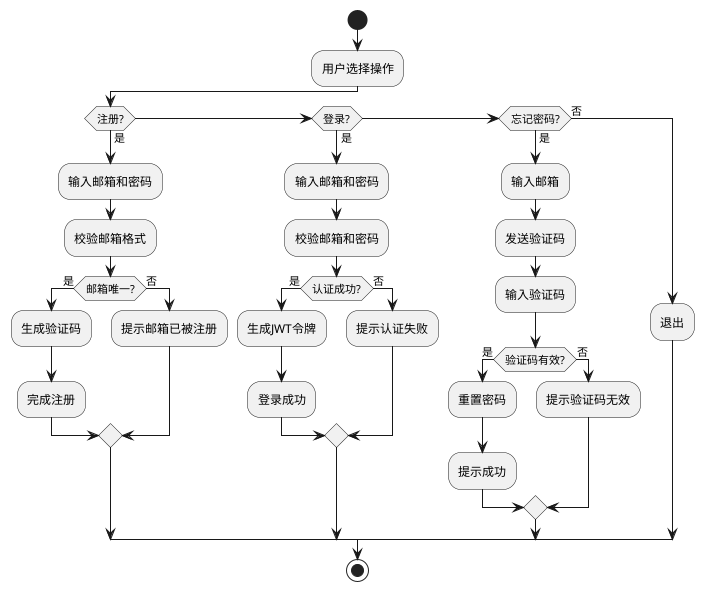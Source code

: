 @startuml
start
:用户选择操作;
if (注册?) then (是)
  :输入邮箱和密码;
  :校验邮箱格式;
  if (邮箱唯一?) then (是)
    :生成验证码;
    :完成注册;
  else (否)
    :提示邮箱已被注册;
  endif
elseif (登录?) then (是)
  :输入邮箱和密码;
  :校验邮箱和密码;
  if (认证成功?) then (是)
    :生成JWT令牌;
    :登录成功;
  else (否)
    :提示认证失败;
  endif
elseif (忘记密码?) then (是)
  :输入邮箱;
  :发送验证码;
  :输入验证码;
  if (验证码有效?) then (是)
    :重置密码;
    :提示成功;
  else (否)
    :提示验证码无效;
  endif
else (否)
  :退出;
endif
stop
@enduml
